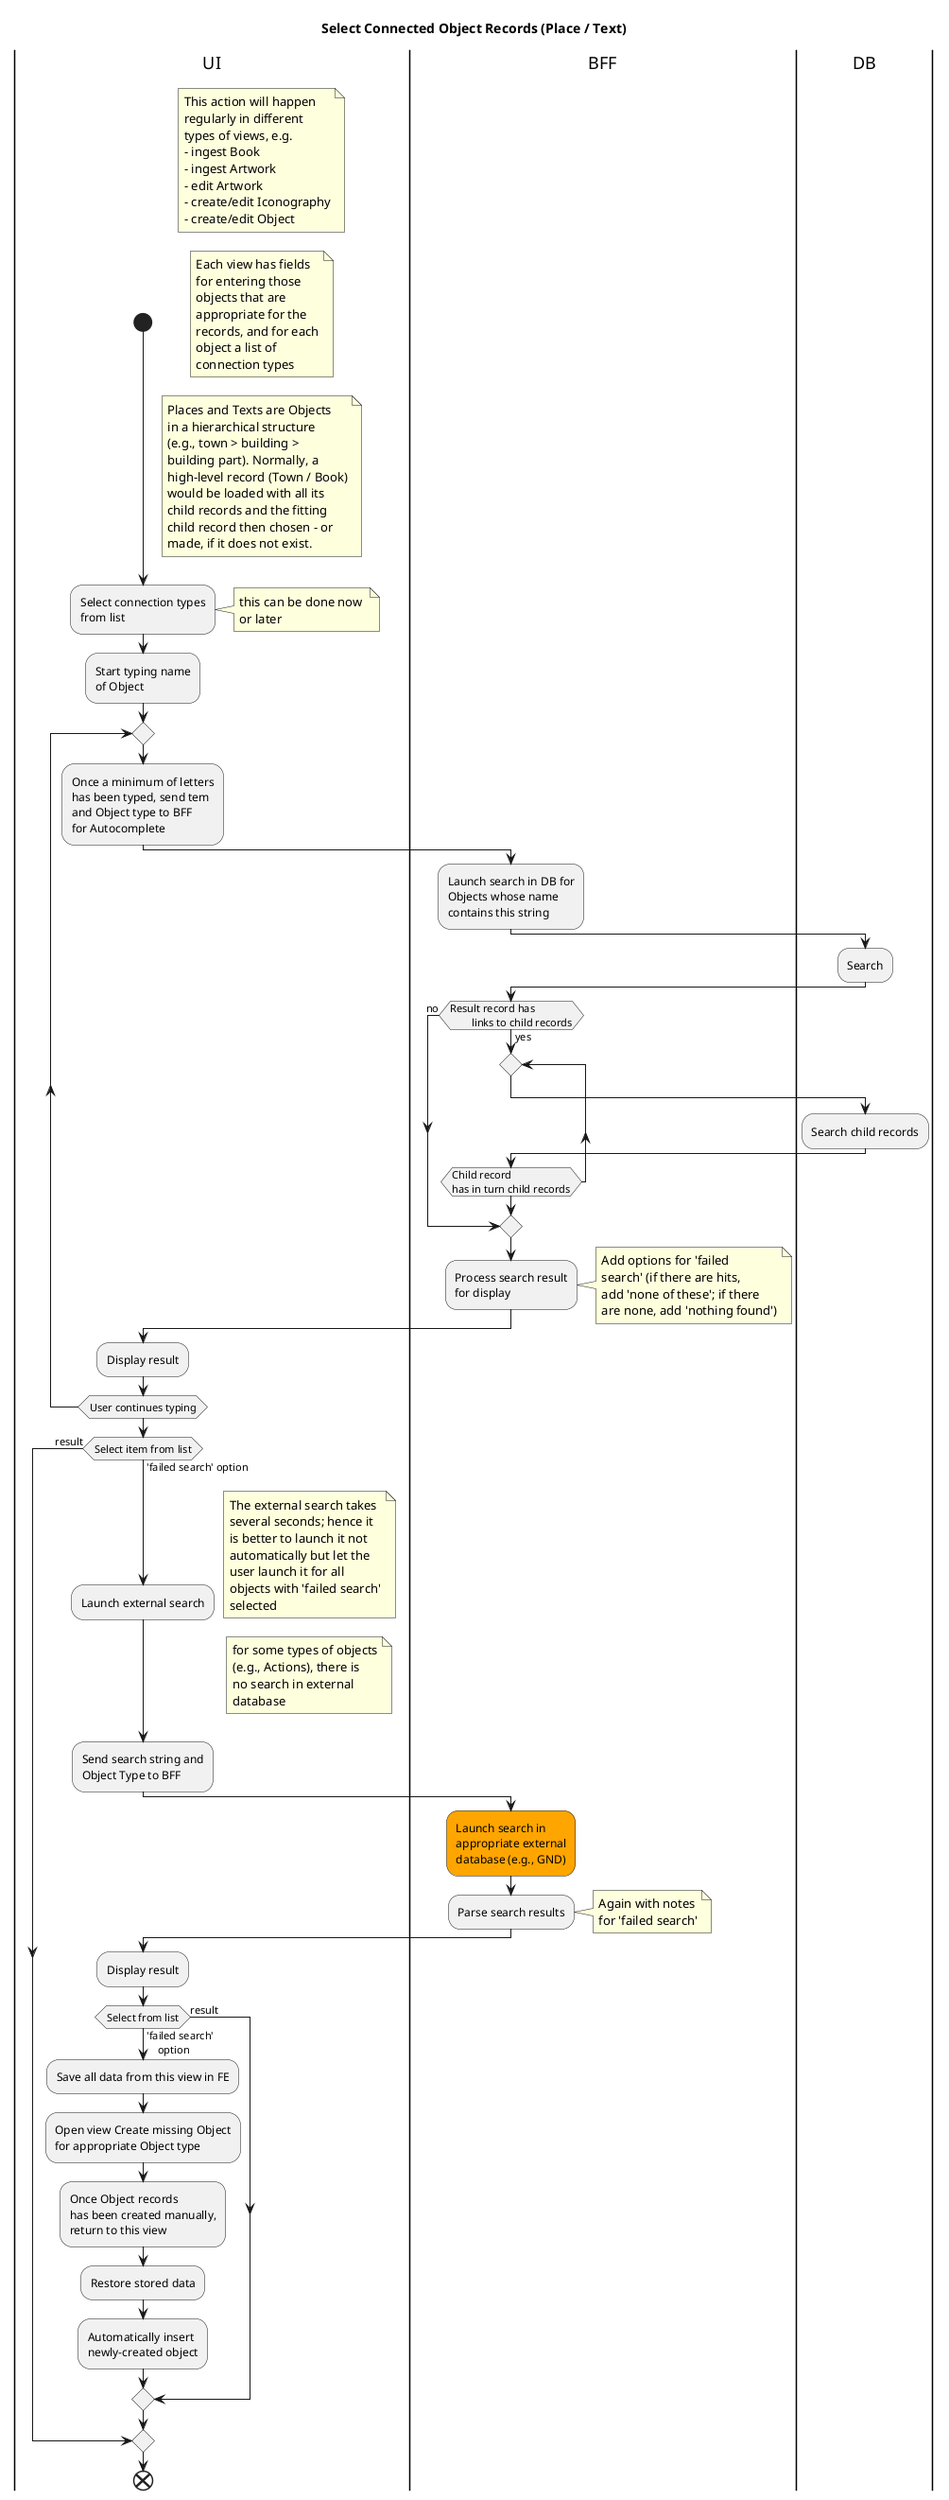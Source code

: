 @startuml
title Select Connected Object Records (Place / Text)

|UI|
start
note right
This action will happen
regularly in different
types of views, e.g.
- ingest Book
- ingest Artwork
- edit Artwork
- create/edit Iconography
- create/edit Object
endnote
note right
Each view has fields
for entering those
objects that are
appropriate for the
records, and for each
object a list of 
connection types
endnote
note right
Places and Texts are Objects
in a hierarchical structure
(e.g., town > building > 
building part). Normally, a 
high-level record (Town / Book)
would be loaded with all its 
child records and the fitting 
child record then chosen - or 
made, if it does not exist. 
endnote
:Select connection types
from list;
note right
this can be done now 
or later
endnote
:Start typing name
of Object;

repeat
    :Once a minimum of letters
    has been typed, send tem
    and Object type to BFF 
    for Autocomplete;
    |BFF|
    :Launch search in DB for
    Objects whose name  
    contains this string;
    
    |DB|
    :Search;
    |BFF|   
    if (Result record has
        links to child records) then (yes)
        repeat
            |DB|
            :Search child records;
            |BFF|
        repeat while (Child record
        has in turn child records)
    else (no)
    end if 
    :Process search result
    for display;
    note right
    Add options for 'failed 
    search' (if there are hits, 
    add 'none of these'; if there
    are none, add 'nothing found')
    endnote

    |UI|
    :Display result;

repeat while (User continues typing)

if (Select item from list) then (result)
    
else ('failed search' option)
    :Launch external search;
    note right
    The external search takes
    several seconds; hence it 
    is better to launch it not
    automatically but let the 
    user launch it for all
    objects with 'failed search'
    selected
    endnote
    note right
    for some types of objects
    (e.g., Actions), there is
    no search in external 
    database
    endnote
    :Send search string and
    Object Type to BFF;
    |BFF|
    #orange:Launch search in 
    appropriate external
    database (e.g., GND);
    :Parse search results;
    note right
    Again with notes
    for 'failed search'
    endnote
    |UI|
    :Display result;
    if (Select from list) then (result)
        
    else ('failed search'
    option)
        :Save all data from this view in FE;
        :Open view Create missing Object
        for appropriate Object type;
        :Once Object records
        has been created manually,
        return to this view;
        :Restore stored data;
        :Automatically insert 
        newly-created object;
    end if
end if
end
@enduml